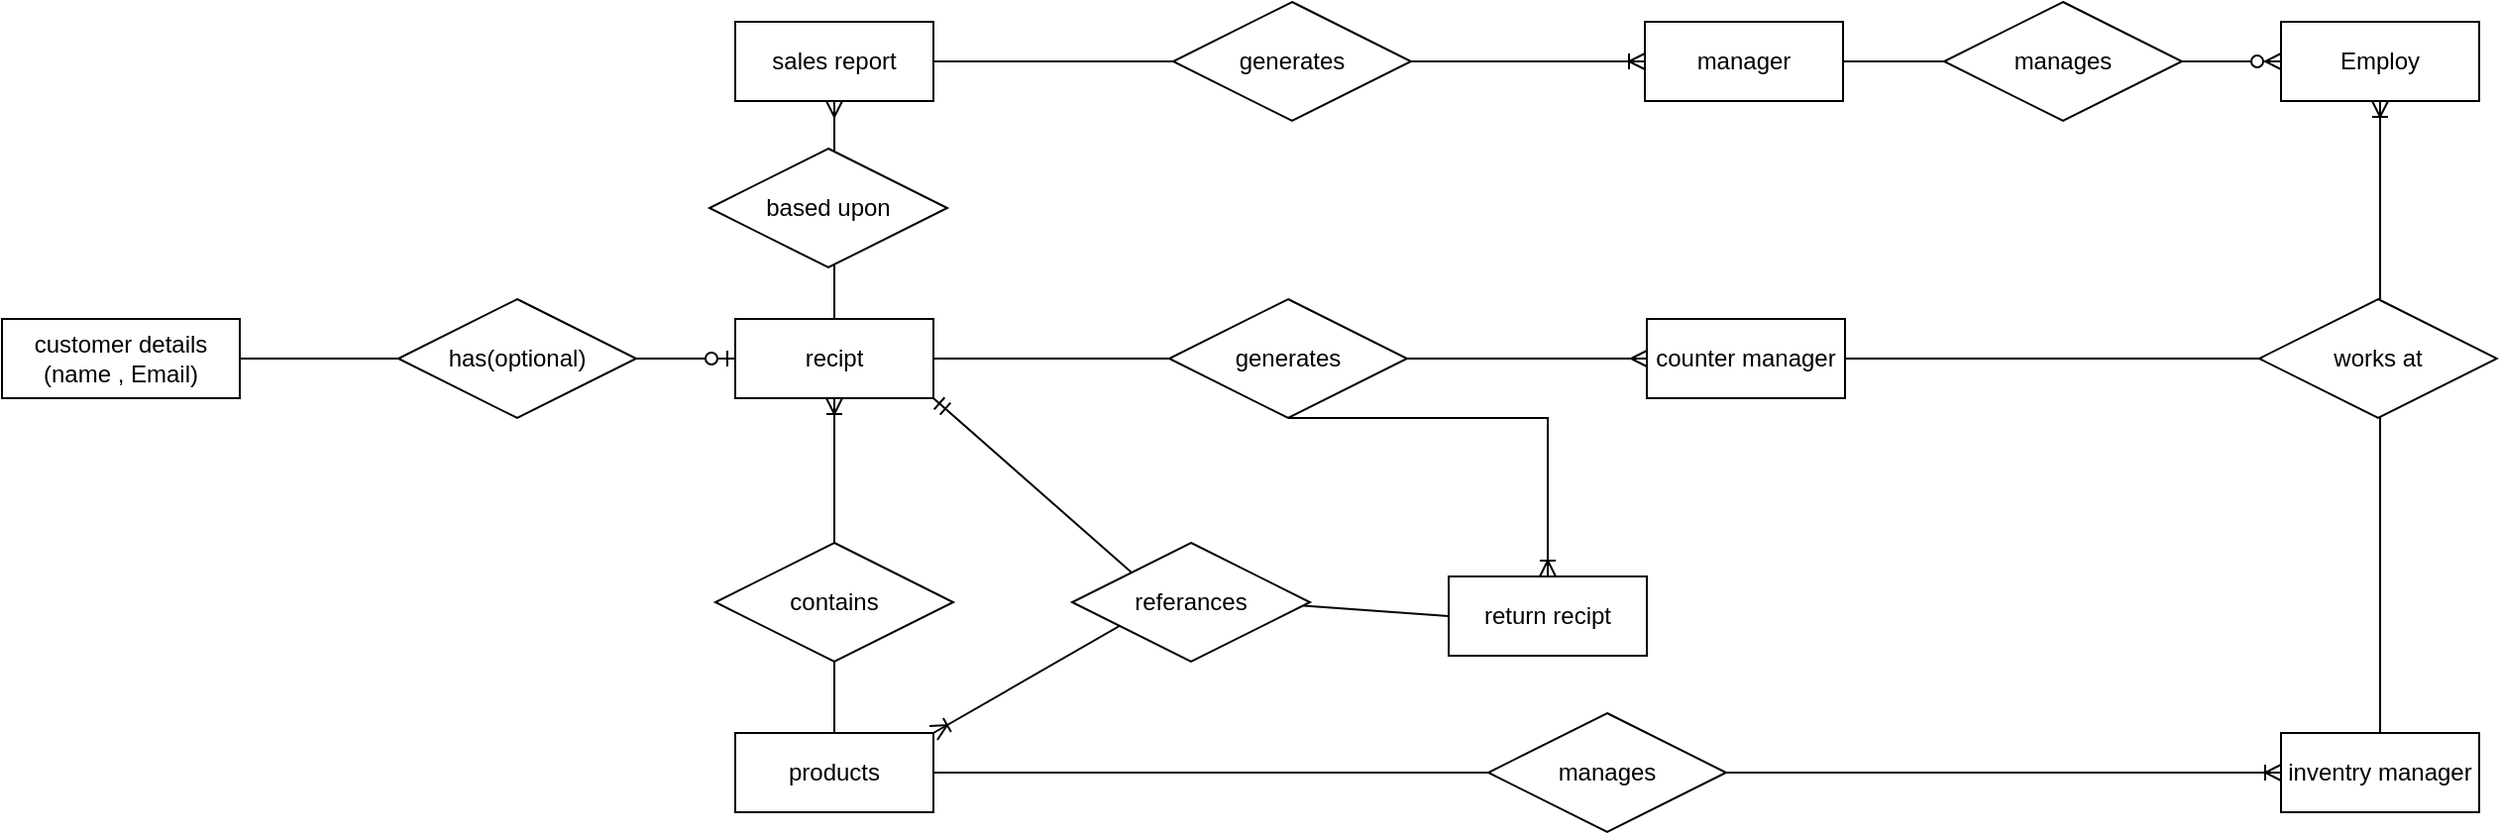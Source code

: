 <mxfile version="23.1.5" type="device" pages="2">
  <diagram name="Page-1" id="dr0nRMnQFfsc7BtBVHX9">
    <mxGraphModel dx="2200" dy="650" grid="1" gridSize="10" guides="1" tooltips="1" connect="1" arrows="1" fold="1" page="1" pageScale="1" pageWidth="1100" pageHeight="850" math="0" shadow="0">
      <root>
        <mxCell id="0" />
        <mxCell id="1" parent="0" />
        <mxCell id="MNmEpuUBvtnr01k2mFt3-1" value="sales report" style="whiteSpace=wrap;html=1;align=center;" parent="1" vertex="1">
          <mxGeometry x="80" y="200" width="100" height="40" as="geometry" />
        </mxCell>
        <mxCell id="MNmEpuUBvtnr01k2mFt3-3" value="manager" style="whiteSpace=wrap;html=1;align=center;" parent="1" vertex="1">
          <mxGeometry x="539" y="200" width="100" height="40" as="geometry" />
        </mxCell>
        <mxCell id="YeyGVsiQgMAGw64VH3wT-1" value="" style="edgeStyle=entityRelationEdgeStyle;fontSize=12;html=1;endArrow=ERoneToMany;rounded=0;exitX=1;exitY=0.5;exitDx=0;exitDy=0;entryX=0;entryY=0.5;entryDx=0;entryDy=0;" parent="1" source="MNmEpuUBvtnr01k2mFt3-1" target="MNmEpuUBvtnr01k2mFt3-3" edge="1">
          <mxGeometry width="100" height="100" relative="1" as="geometry">
            <mxPoint x="500" y="390" as="sourcePoint" />
            <mxPoint x="600" y="290" as="targetPoint" />
          </mxGeometry>
        </mxCell>
        <mxCell id="MNmEpuUBvtnr01k2mFt3-2" value="generates" style="shape=rhombus;perimeter=rhombusPerimeter;whiteSpace=wrap;html=1;align=center;" parent="1" vertex="1">
          <mxGeometry x="301" y="190" width="120" height="60" as="geometry" />
        </mxCell>
        <mxCell id="YeyGVsiQgMAGw64VH3wT-2" value="Employ" style="whiteSpace=wrap;html=1;align=center;" parent="1" vertex="1">
          <mxGeometry x="860" y="200" width="100" height="40" as="geometry" />
        </mxCell>
        <mxCell id="YeyGVsiQgMAGw64VH3wT-15" style="edgeStyle=orthogonalEdgeStyle;rounded=0;orthogonalLoop=1;jettySize=auto;html=1;entryX=0;entryY=0.5;entryDx=0;entryDy=0;endArrow=none;endFill=0;" parent="1" source="YeyGVsiQgMAGw64VH3wT-4" target="YeyGVsiQgMAGw64VH3wT-3" edge="1">
          <mxGeometry relative="1" as="geometry" />
        </mxCell>
        <mxCell id="YeyGVsiQgMAGw64VH3wT-4" value="counter manager" style="whiteSpace=wrap;html=1;align=center;" parent="1" vertex="1">
          <mxGeometry x="540" y="350" width="100" height="40" as="geometry" />
        </mxCell>
        <mxCell id="YeyGVsiQgMAGw64VH3wT-5" value="inventry manager" style="whiteSpace=wrap;html=1;align=center;" parent="1" vertex="1">
          <mxGeometry x="860" y="559" width="100" height="40" as="geometry" />
        </mxCell>
        <mxCell id="YeyGVsiQgMAGw64VH3wT-7" value="" style="edgeStyle=entityRelationEdgeStyle;fontSize=12;html=1;endArrow=ERzeroToMany;endFill=1;rounded=0;exitX=1;exitY=0.5;exitDx=0;exitDy=0;entryX=0;entryY=0.5;entryDx=0;entryDy=0;" parent="1" source="MNmEpuUBvtnr01k2mFt3-3" target="YeyGVsiQgMAGw64VH3wT-2" edge="1">
          <mxGeometry width="100" height="100" relative="1" as="geometry">
            <mxPoint x="650" y="300" as="sourcePoint" />
            <mxPoint x="750" y="200" as="targetPoint" />
          </mxGeometry>
        </mxCell>
        <mxCell id="YeyGVsiQgMAGw64VH3wT-6" value="manages" style="shape=rhombus;perimeter=rhombusPerimeter;whiteSpace=wrap;html=1;align=center;" parent="1" vertex="1">
          <mxGeometry x="690" y="190" width="120" height="60" as="geometry" />
        </mxCell>
        <mxCell id="YeyGVsiQgMAGw64VH3wT-13" value="" style="fontSize=12;html=1;endArrow=ERoneToMany;rounded=0;exitX=0.5;exitY=0;exitDx=0;exitDy=0;entryX=0.5;entryY=1;entryDx=0;entryDy=0;" parent="1" source="YeyGVsiQgMAGw64VH3wT-5" target="YeyGVsiQgMAGw64VH3wT-2" edge="1">
          <mxGeometry width="100" height="100" relative="1" as="geometry">
            <mxPoint x="670" y="440" as="sourcePoint" />
            <mxPoint x="770" y="340" as="targetPoint" />
          </mxGeometry>
        </mxCell>
        <mxCell id="YeyGVsiQgMAGw64VH3wT-3" value="works at" style="shape=rhombus;perimeter=rhombusPerimeter;whiteSpace=wrap;html=1;align=center;" parent="1" vertex="1">
          <mxGeometry x="849" y="340" width="120" height="60" as="geometry" />
        </mxCell>
        <mxCell id="YeyGVsiQgMAGw64VH3wT-16" value="recipt" style="whiteSpace=wrap;html=1;align=center;" parent="1" vertex="1">
          <mxGeometry x="80" y="350" width="100" height="40" as="geometry" />
        </mxCell>
        <mxCell id="YeyGVsiQgMAGw64VH3wT-18" value="" style="edgeStyle=entityRelationEdgeStyle;fontSize=12;html=1;endArrow=ERmany;rounded=0;exitX=1;exitY=0.5;exitDx=0;exitDy=0;entryX=0;entryY=0.5;entryDx=0;entryDy=0;" parent="1" source="YeyGVsiQgMAGw64VH3wT-16" target="YeyGVsiQgMAGw64VH3wT-4" edge="1">
          <mxGeometry width="100" height="100" relative="1" as="geometry">
            <mxPoint x="380" y="390" as="sourcePoint" />
            <mxPoint x="480" y="290" as="targetPoint" />
          </mxGeometry>
        </mxCell>
        <mxCell id="YeyGVsiQgMAGw64VH3wT-17" value="generates" style="shape=rhombus;perimeter=rhombusPerimeter;whiteSpace=wrap;html=1;align=center;" parent="1" vertex="1">
          <mxGeometry x="299" y="340" width="120" height="60" as="geometry" />
        </mxCell>
        <mxCell id="YeyGVsiQgMAGw64VH3wT-19" value="" style="fontSize=12;html=1;endArrow=ERmany;rounded=0;exitX=0.5;exitY=0;exitDx=0;exitDy=0;entryX=0.5;entryY=1;entryDx=0;entryDy=0;" parent="1" source="YeyGVsiQgMAGw64VH3wT-16" target="MNmEpuUBvtnr01k2mFt3-1" edge="1">
          <mxGeometry width="100" height="100" relative="1" as="geometry">
            <mxPoint x="380" y="390" as="sourcePoint" />
            <mxPoint x="480" y="290" as="targetPoint" />
          </mxGeometry>
        </mxCell>
        <mxCell id="YeyGVsiQgMAGw64VH3wT-20" value="based upon" style="shape=rhombus;perimeter=rhombusPerimeter;whiteSpace=wrap;html=1;align=center;" parent="1" vertex="1">
          <mxGeometry x="67" y="264" width="120" height="60" as="geometry" />
        </mxCell>
        <mxCell id="YeyGVsiQgMAGw64VH3wT-22" value="products" style="whiteSpace=wrap;html=1;align=center;" parent="1" vertex="1">
          <mxGeometry x="80" y="559" width="100" height="40" as="geometry" />
        </mxCell>
        <mxCell id="YeyGVsiQgMAGw64VH3wT-24" value="" style="edgeStyle=entityRelationEdgeStyle;fontSize=12;html=1;endArrow=ERoneToMany;rounded=0;exitX=1;exitY=0.5;exitDx=0;exitDy=0;" parent="1" source="YeyGVsiQgMAGw64VH3wT-22" target="YeyGVsiQgMAGw64VH3wT-5" edge="1">
          <mxGeometry width="100" height="100" relative="1" as="geometry">
            <mxPoint x="230" y="710" as="sourcePoint" />
            <mxPoint x="330" y="610" as="targetPoint" />
          </mxGeometry>
        </mxCell>
        <mxCell id="YeyGVsiQgMAGw64VH3wT-25" value="" style="fontSize=12;html=1;endArrow=ERoneToMany;rounded=0;exitX=0.5;exitY=0;exitDx=0;exitDy=0;entryX=0.5;entryY=1;entryDx=0;entryDy=0;" parent="1" source="YeyGVsiQgMAGw64VH3wT-22" target="YeyGVsiQgMAGw64VH3wT-16" edge="1">
          <mxGeometry width="100" height="100" relative="1" as="geometry">
            <mxPoint x="170" y="510" as="sourcePoint" />
            <mxPoint x="270" y="410" as="targetPoint" />
          </mxGeometry>
        </mxCell>
        <mxCell id="YeyGVsiQgMAGw64VH3wT-23" value="contains" style="shape=rhombus;perimeter=rhombusPerimeter;whiteSpace=wrap;html=1;align=center;" parent="1" vertex="1">
          <mxGeometry x="70" y="463" width="120" height="60" as="geometry" />
        </mxCell>
        <mxCell id="YeyGVsiQgMAGw64VH3wT-21" value="manages" style="shape=rhombus;perimeter=rhombusPerimeter;whiteSpace=wrap;html=1;align=center;" parent="1" vertex="1">
          <mxGeometry x="460" y="549" width="120" height="60" as="geometry" />
        </mxCell>
        <mxCell id="YeyGVsiQgMAGw64VH3wT-26" value="customer details (name , Email)" style="whiteSpace=wrap;html=1;align=center;" parent="1" vertex="1">
          <mxGeometry x="-290" y="350" width="120" height="40" as="geometry" />
        </mxCell>
        <mxCell id="YeyGVsiQgMAGw64VH3wT-30" value="" style="edgeStyle=entityRelationEdgeStyle;fontSize=12;html=1;endArrow=ERzeroToOne;endFill=1;rounded=0;exitX=1;exitY=0.5;exitDx=0;exitDy=0;" parent="1" source="YeyGVsiQgMAGw64VH3wT-26" target="YeyGVsiQgMAGw64VH3wT-16" edge="1">
          <mxGeometry width="100" height="100" relative="1" as="geometry">
            <mxPoint x="40" y="410" as="sourcePoint" />
            <mxPoint x="140" y="310" as="targetPoint" />
          </mxGeometry>
        </mxCell>
        <mxCell id="YeyGVsiQgMAGw64VH3wT-27" value="has(optional)" style="shape=rhombus;perimeter=rhombusPerimeter;whiteSpace=wrap;html=1;align=center;" parent="1" vertex="1">
          <mxGeometry x="-90" y="340" width="120" height="60" as="geometry" />
        </mxCell>
        <mxCell id="YeyGVsiQgMAGw64VH3wT-31" value="return recipt" style="whiteSpace=wrap;html=1;align=center;" parent="1" vertex="1">
          <mxGeometry x="440" y="480" width="100" height="40" as="geometry" />
        </mxCell>
        <mxCell id="YeyGVsiQgMAGw64VH3wT-32" value="" style="fontSize=12;html=1;endArrow=ERoneToMany;rounded=0;exitX=0.5;exitY=1;exitDx=0;exitDy=0;entryX=0.5;entryY=0;entryDx=0;entryDy=0;" parent="1" source="YeyGVsiQgMAGw64VH3wT-17" target="YeyGVsiQgMAGw64VH3wT-31" edge="1">
          <mxGeometry width="100" height="100" relative="1" as="geometry">
            <mxPoint x="490" y="520" as="sourcePoint" />
            <mxPoint x="590" y="420" as="targetPoint" />
            <Array as="points">
              <mxPoint x="490" y="400" />
            </Array>
          </mxGeometry>
        </mxCell>
        <mxCell id="YeyGVsiQgMAGw64VH3wT-35" value="" style="fontSize=12;html=1;endArrow=ERoneToMany;rounded=0;entryX=1;entryY=0;entryDx=0;entryDy=0;exitX=0;exitY=0.5;exitDx=0;exitDy=0;" parent="1" source="YeyGVsiQgMAGw64VH3wT-31" target="YeyGVsiQgMAGw64VH3wT-22" edge="1">
          <mxGeometry width="100" height="100" relative="1" as="geometry">
            <mxPoint x="360" y="580" as="sourcePoint" />
            <mxPoint x="320" y="400" as="targetPoint" />
            <Array as="points">
              <mxPoint x="300" y="490" />
            </Array>
          </mxGeometry>
        </mxCell>
        <mxCell id="YeyGVsiQgMAGw64VH3wT-33" value="referances" style="shape=rhombus;perimeter=rhombusPerimeter;whiteSpace=wrap;html=1;align=center;" parent="1" vertex="1">
          <mxGeometry x="250" y="463" width="120" height="60" as="geometry" />
        </mxCell>
        <mxCell id="YeyGVsiQgMAGw64VH3wT-36" value="" style="fontSize=12;html=1;endArrow=ERmandOne;rounded=0;entryX=1;entryY=1;entryDx=0;entryDy=0;exitX=0;exitY=0;exitDx=0;exitDy=0;" parent="1" source="YeyGVsiQgMAGw64VH3wT-33" target="YeyGVsiQgMAGw64VH3wT-16" edge="1">
          <mxGeometry width="100" height="100" relative="1" as="geometry">
            <mxPoint x="210" y="500" as="sourcePoint" />
            <mxPoint x="310" y="400" as="targetPoint" />
          </mxGeometry>
        </mxCell>
      </root>
    </mxGraphModel>
  </diagram>
  <diagram id="NCZ7swlIJqEm9UPK4HZe" name="Page-2">
    <mxGraphModel dx="1100" dy="650" grid="1" gridSize="10" guides="1" tooltips="1" connect="1" arrows="1" fold="1" page="1" pageScale="1" pageWidth="1100" pageHeight="850" math="0" shadow="0">
      <root>
        <mxCell id="0" />
        <mxCell id="1" parent="0" />
        <mxCell id="eHhQkvH6E088Iykhf_pA-1" value="" style="whiteSpace=wrap;html=1;aspect=fixed;" vertex="1" parent="1">
          <mxGeometry x="170" y="150" width="460" height="460" as="geometry" />
        </mxCell>
        <mxCell id="eHhQkvH6E088Iykhf_pA-11" style="edgeStyle=orthogonalEdgeStyle;rounded=0;orthogonalLoop=1;jettySize=auto;html=1;entryX=0;entryY=0.5;entryDx=0;entryDy=0;" edge="1" parent="1" source="eHhQkvH6E088Iykhf_pA-2" target="eHhQkvH6E088Iykhf_pA-6">
          <mxGeometry relative="1" as="geometry" />
        </mxCell>
        <mxCell id="eHhQkvH6E088Iykhf_pA-2" value="GRAPH" style="rounded=1;whiteSpace=wrap;html=1;" vertex="1" parent="1">
          <mxGeometry x="340" y="190" width="120" height="60" as="geometry" />
        </mxCell>
        <mxCell id="eHhQkvH6E088Iykhf_pA-12" style="edgeStyle=orthogonalEdgeStyle;rounded=0;orthogonalLoop=1;jettySize=auto;html=1;entryX=0;entryY=0.5;entryDx=0;entryDy=0;" edge="1" parent="1" source="eHhQkvH6E088Iykhf_pA-3" target="eHhQkvH6E088Iykhf_pA-10">
          <mxGeometry relative="1" as="geometry" />
        </mxCell>
        <mxCell id="eHhQkvH6E088Iykhf_pA-3" value="SEARCH" style="rounded=1;whiteSpace=wrap;html=1;" vertex="1" parent="1">
          <mxGeometry x="340" y="280" width="120" height="60" as="geometry" />
        </mxCell>
        <mxCell id="eHhQkvH6E088Iykhf_pA-13" style="edgeStyle=orthogonalEdgeStyle;rounded=0;orthogonalLoop=1;jettySize=auto;html=1;entryX=0;entryY=0.5;entryDx=0;entryDy=0;" edge="1" parent="1" source="eHhQkvH6E088Iykhf_pA-4" target="eHhQkvH6E088Iykhf_pA-8">
          <mxGeometry relative="1" as="geometry">
            <Array as="points">
              <mxPoint x="650" y="400" />
              <mxPoint x="650" y="460" />
              <mxPoint x="730" y="460" />
              <mxPoint x="730" y="485" />
            </Array>
          </mxGeometry>
        </mxCell>
        <mxCell id="eHhQkvH6E088Iykhf_pA-4" value="SORT" style="rounded=1;whiteSpace=wrap;html=1;" vertex="1" parent="1">
          <mxGeometry x="340" y="370" width="120" height="60" as="geometry" />
        </mxCell>
        <mxCell id="eHhQkvH6E088Iykhf_pA-17" style="edgeStyle=orthogonalEdgeStyle;rounded=0;orthogonalLoop=1;jettySize=auto;html=1;entryX=0;entryY=0.5;entryDx=0;entryDy=0;" edge="1" parent="1" source="eHhQkvH6E088Iykhf_pA-5" target="eHhQkvH6E088Iykhf_pA-9">
          <mxGeometry relative="1" as="geometry" />
        </mxCell>
        <mxCell id="eHhQkvH6E088Iykhf_pA-5" value="REGULAR" style="rounded=1;whiteSpace=wrap;html=1;" vertex="1" parent="1">
          <mxGeometry x="340" y="470" width="120" height="60" as="geometry" />
        </mxCell>
        <mxCell id="eHhQkvH6E088Iykhf_pA-16" style="edgeStyle=orthogonalEdgeStyle;rounded=0;orthogonalLoop=1;jettySize=auto;html=1;" edge="1" parent="1" source="eHhQkvH6E088Iykhf_pA-6" target="eHhQkvH6E088Iykhf_pA-15">
          <mxGeometry relative="1" as="geometry" />
        </mxCell>
        <mxCell id="eHhQkvH6E088Iykhf_pA-6" value="GRAPH" style="rounded=1;whiteSpace=wrap;html=1;" vertex="1" parent="1">
          <mxGeometry x="840" y="150" width="190" height="90" as="geometry" />
        </mxCell>
        <mxCell id="eHhQkvH6E088Iykhf_pA-20" style="edgeStyle=orthogonalEdgeStyle;rounded=0;orthogonalLoop=1;jettySize=auto;html=1;" edge="1" parent="1" source="eHhQkvH6E088Iykhf_pA-8">
          <mxGeometry relative="1" as="geometry">
            <mxPoint x="1170" y="380" as="targetPoint" />
          </mxGeometry>
        </mxCell>
        <mxCell id="eHhQkvH6E088Iykhf_pA-8" value="SORT" style="rounded=1;whiteSpace=wrap;html=1;" vertex="1" parent="1">
          <mxGeometry x="840" y="440" width="190" height="90" as="geometry" />
        </mxCell>
        <mxCell id="eHhQkvH6E088Iykhf_pA-21" style="edgeStyle=orthogonalEdgeStyle;rounded=0;orthogonalLoop=1;jettySize=auto;html=1;" edge="1" parent="1" source="eHhQkvH6E088Iykhf_pA-9">
          <mxGeometry relative="1" as="geometry">
            <mxPoint x="1170" y="380" as="targetPoint" />
          </mxGeometry>
        </mxCell>
        <mxCell id="eHhQkvH6E088Iykhf_pA-9" value="REGULAR" style="rounded=1;whiteSpace=wrap;html=1;" vertex="1" parent="1">
          <mxGeometry x="840" y="590" width="190" height="90" as="geometry" />
        </mxCell>
        <mxCell id="eHhQkvH6E088Iykhf_pA-19" style="edgeStyle=orthogonalEdgeStyle;rounded=0;orthogonalLoop=1;jettySize=auto;html=1;entryX=0;entryY=0.5;entryDx=0;entryDy=0;" edge="1" parent="1" source="eHhQkvH6E088Iykhf_pA-10" target="eHhQkvH6E088Iykhf_pA-15">
          <mxGeometry relative="1" as="geometry" />
        </mxCell>
        <mxCell id="eHhQkvH6E088Iykhf_pA-10" value="SEARCH" style="rounded=1;whiteSpace=wrap;html=1;" vertex="1" parent="1">
          <mxGeometry x="840" y="280" width="190" height="90" as="geometry" />
        </mxCell>
        <mxCell id="eHhQkvH6E088Iykhf_pA-15" value="RENDERING" style="rounded=1;whiteSpace=wrap;html=1;" vertex="1" parent="1">
          <mxGeometry x="1220" y="285" width="240" height="190" as="geometry" />
        </mxCell>
      </root>
    </mxGraphModel>
  </diagram>
</mxfile>
